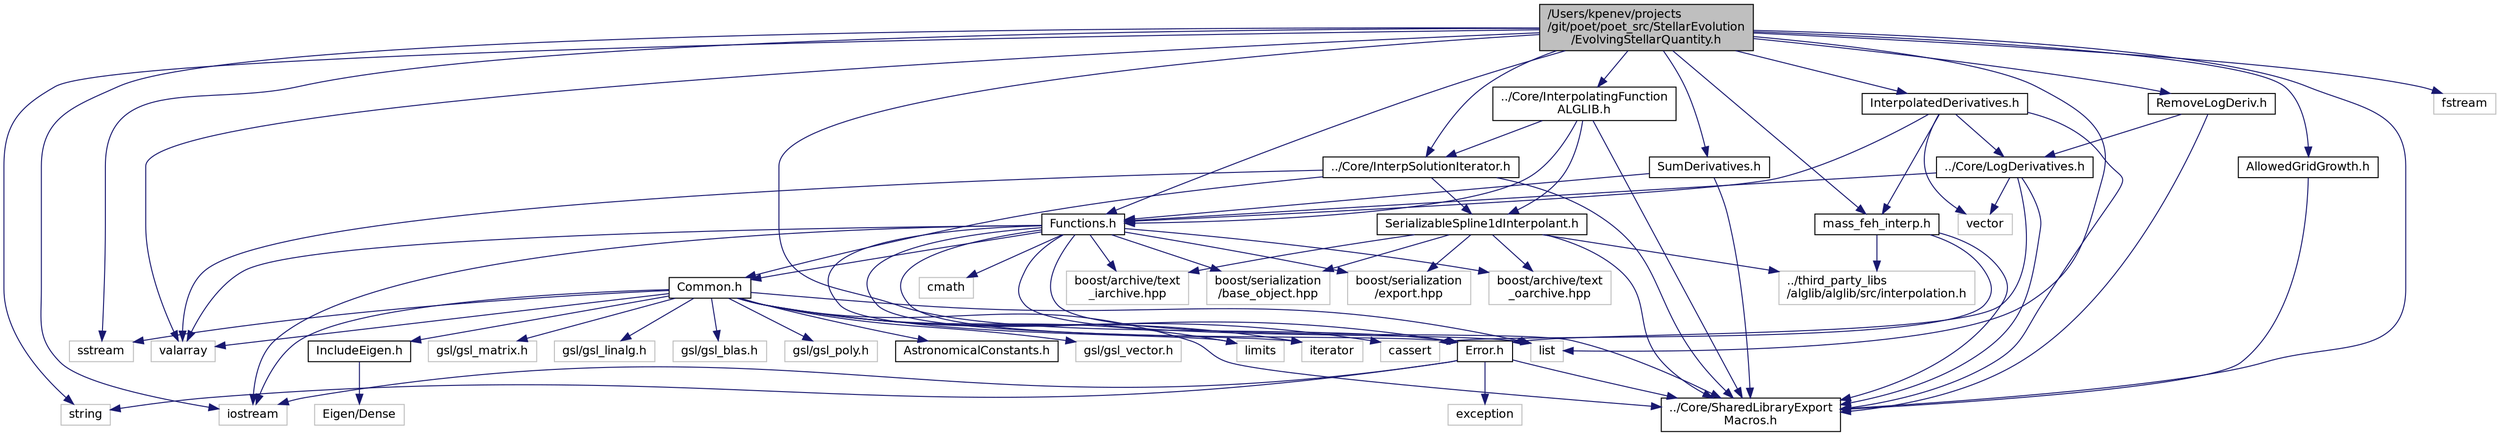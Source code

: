 digraph "/Users/kpenev/projects/git/poet/poet_src/StellarEvolution/EvolvingStellarQuantity.h"
{
 // INTERACTIVE_SVG=YES
  edge [fontname="Helvetica",fontsize="12",labelfontname="Helvetica",labelfontsize="12"];
  node [fontname="Helvetica",fontsize="12",shape=record];
  Node0 [label="/Users/kpenev/projects\l/git/poet/poet_src/StellarEvolution\l/EvolvingStellarQuantity.h",height=0.2,width=0.4,color="black", fillcolor="grey75", style="filled", fontcolor="black"];
  Node0 -> Node1 [color="midnightblue",fontsize="12",style="solid",fontname="Helvetica"];
  Node1 [label="../Core/SharedLibraryExport\lMacros.h",height=0.2,width=0.4,color="black", fillcolor="white", style="filled",URL="$SharedLibraryExportMacros_8h_source.html"];
  Node0 -> Node2 [color="midnightblue",fontsize="12",style="solid",fontname="Helvetica"];
  Node2 [label="AllowedGridGrowth.h",height=0.2,width=0.4,color="black", fillcolor="white", style="filled",URL="$AllowedGridGrowth_8h.html",tooltip="Declares & defines a class describing how the mass-[Fe/H] interpolation grid is allowed to grow..."];
  Node2 -> Node1 [color="midnightblue",fontsize="12",style="solid",fontname="Helvetica"];
  Node0 -> Node3 [color="midnightblue",fontsize="12",style="solid",fontname="Helvetica"];
  Node3 [label="RemoveLogDeriv.h",height=0.2,width=0.4,color="black", fillcolor="white", style="filled",URL="$RemoveLogDeriv_8h.html",tooltip="Declares a class to switch from logarithmic to linear derivative. "];
  Node3 -> Node1 [color="midnightblue",fontsize="12",style="solid",fontname="Helvetica"];
  Node3 -> Node4 [color="midnightblue",fontsize="12",style="solid",fontname="Helvetica"];
  Node4 [label="../Core/LogDerivatives.h",height=0.2,width=0.4,color="black", fillcolor="white", style="filled",URL="$LogDerivatives_8h.html",tooltip="Declares a class for differentiating functions of log(arg) w.r.t. arg. "];
  Node4 -> Node1 [color="midnightblue",fontsize="12",style="solid",fontname="Helvetica"];
  Node4 -> Node5 [color="midnightblue",fontsize="12",style="solid",fontname="Helvetica"];
  Node5 [label="Functions.h",height=0.2,width=0.4,color="black", fillcolor="white", style="filled",URL="$Functions_8h.html",tooltip="A hierarchy of classes representing functions. "];
  Node5 -> Node1 [color="midnightblue",fontsize="12",style="solid",fontname="Helvetica"];
  Node5 -> Node6 [color="midnightblue",fontsize="12",style="solid",fontname="Helvetica"];
  Node6 [label="Common.h",height=0.2,width=0.4,color="black", fillcolor="white", style="filled",URL="$Core_2Common_8h.html",tooltip="Declaration of some general purpose utilities. "];
  Node6 -> Node7 [color="midnightblue",fontsize="12",style="solid",fontname="Helvetica"];
  Node7 [label="list",height=0.2,width=0.4,color="grey75", fillcolor="white", style="filled"];
  Node6 -> Node8 [color="midnightblue",fontsize="12",style="solid",fontname="Helvetica"];
  Node8 [label="valarray",height=0.2,width=0.4,color="grey75", fillcolor="white", style="filled"];
  Node6 -> Node9 [color="midnightblue",fontsize="12",style="solid",fontname="Helvetica"];
  Node9 [label="limits",height=0.2,width=0.4,color="grey75", fillcolor="white", style="filled"];
  Node6 -> Node10 [color="midnightblue",fontsize="12",style="solid",fontname="Helvetica"];
  Node10 [label="sstream",height=0.2,width=0.4,color="grey75", fillcolor="white", style="filled"];
  Node6 -> Node11 [color="midnightblue",fontsize="12",style="solid",fontname="Helvetica"];
  Node11 [label="iostream",height=0.2,width=0.4,color="grey75", fillcolor="white", style="filled"];
  Node6 -> Node12 [color="midnightblue",fontsize="12",style="solid",fontname="Helvetica"];
  Node12 [label="iterator",height=0.2,width=0.4,color="grey75", fillcolor="white", style="filled"];
  Node6 -> Node13 [color="midnightblue",fontsize="12",style="solid",fontname="Helvetica"];
  Node13 [label="gsl/gsl_vector.h",height=0.2,width=0.4,color="grey75", fillcolor="white", style="filled"];
  Node6 -> Node14 [color="midnightblue",fontsize="12",style="solid",fontname="Helvetica"];
  Node14 [label="gsl/gsl_matrix.h",height=0.2,width=0.4,color="grey75", fillcolor="white", style="filled"];
  Node6 -> Node15 [color="midnightblue",fontsize="12",style="solid",fontname="Helvetica"];
  Node15 [label="gsl/gsl_linalg.h",height=0.2,width=0.4,color="grey75", fillcolor="white", style="filled"];
  Node6 -> Node16 [color="midnightblue",fontsize="12",style="solid",fontname="Helvetica"];
  Node16 [label="gsl/gsl_blas.h",height=0.2,width=0.4,color="grey75", fillcolor="white", style="filled"];
  Node6 -> Node17 [color="midnightblue",fontsize="12",style="solid",fontname="Helvetica"];
  Node17 [label="gsl/gsl_poly.h",height=0.2,width=0.4,color="grey75", fillcolor="white", style="filled"];
  Node6 -> Node18 [color="midnightblue",fontsize="12",style="solid",fontname="Helvetica"];
  Node18 [label="cassert",height=0.2,width=0.4,color="grey75", fillcolor="white", style="filled"];
  Node6 -> Node1 [color="midnightblue",fontsize="12",style="solid",fontname="Helvetica"];
  Node6 -> Node19 [color="midnightblue",fontsize="12",style="solid",fontname="Helvetica"];
  Node19 [label="Error.h",height=0.2,width=0.4,color="black", fillcolor="white", style="filled",URL="$Error_8h.html",tooltip="Defines the exception hierarchy used by this code. "];
  Node19 -> Node1 [color="midnightblue",fontsize="12",style="solid",fontname="Helvetica"];
  Node19 -> Node11 [color="midnightblue",fontsize="12",style="solid",fontname="Helvetica"];
  Node19 -> Node20 [color="midnightblue",fontsize="12",style="solid",fontname="Helvetica"];
  Node20 [label="exception",height=0.2,width=0.4,color="grey75", fillcolor="white", style="filled"];
  Node19 -> Node21 [color="midnightblue",fontsize="12",style="solid",fontname="Helvetica"];
  Node21 [label="string",height=0.2,width=0.4,color="grey75", fillcolor="white", style="filled"];
  Node6 -> Node22 [color="midnightblue",fontsize="12",style="solid",fontname="Helvetica"];
  Node22 [label="AstronomicalConstants.h",height=0.2,width=0.4,color="black", fillcolor="white", style="filled",URL="$AstronomicalConstants_8h.html",tooltip="Defines various astronomical constants. "];
  Node6 -> Node23 [color="midnightblue",fontsize="12",style="solid",fontname="Helvetica"];
  Node23 [label="IncludeEigen.h",height=0.2,width=0.4,color="black", fillcolor="white", style="filled",URL="$IncludeEigen_8h_source.html"];
  Node23 -> Node24 [color="midnightblue",fontsize="12",style="solid",fontname="Helvetica"];
  Node24 [label="Eigen/Dense",height=0.2,width=0.4,color="grey75", fillcolor="white", style="filled"];
  Node5 -> Node19 [color="midnightblue",fontsize="12",style="solid",fontname="Helvetica"];
  Node5 -> Node25 [color="midnightblue",fontsize="12",style="solid",fontname="Helvetica"];
  Node25 [label="cmath",height=0.2,width=0.4,color="grey75", fillcolor="white", style="filled"];
  Node5 -> Node9 [color="midnightblue",fontsize="12",style="solid",fontname="Helvetica"];
  Node5 -> Node8 [color="midnightblue",fontsize="12",style="solid",fontname="Helvetica"];
  Node5 -> Node7 [color="midnightblue",fontsize="12",style="solid",fontname="Helvetica"];
  Node5 -> Node12 [color="midnightblue",fontsize="12",style="solid",fontname="Helvetica"];
  Node5 -> Node11 [color="midnightblue",fontsize="12",style="solid",fontname="Helvetica"];
  Node5 -> Node26 [color="midnightblue",fontsize="12",style="solid",fontname="Helvetica"];
  Node26 [label="boost/serialization\l/base_object.hpp",height=0.2,width=0.4,color="grey75", fillcolor="white", style="filled"];
  Node5 -> Node27 [color="midnightblue",fontsize="12",style="solid",fontname="Helvetica"];
  Node27 [label="boost/archive/text\l_oarchive.hpp",height=0.2,width=0.4,color="grey75", fillcolor="white", style="filled"];
  Node5 -> Node28 [color="midnightblue",fontsize="12",style="solid",fontname="Helvetica"];
  Node28 [label="boost/archive/text\l_iarchive.hpp",height=0.2,width=0.4,color="grey75", fillcolor="white", style="filled"];
  Node5 -> Node29 [color="midnightblue",fontsize="12",style="solid",fontname="Helvetica"];
  Node29 [label="boost/serialization\l/export.hpp",height=0.2,width=0.4,color="grey75", fillcolor="white", style="filled"];
  Node4 -> Node19 [color="midnightblue",fontsize="12",style="solid",fontname="Helvetica"];
  Node4 -> Node30 [color="midnightblue",fontsize="12",style="solid",fontname="Helvetica"];
  Node30 [label="vector",height=0.2,width=0.4,color="grey75", fillcolor="white", style="filled"];
  Node0 -> Node31 [color="midnightblue",fontsize="12",style="solid",fontname="Helvetica"];
  Node31 [label="SumDerivatives.h",height=0.2,width=0.4,color="black", fillcolor="white", style="filled",URL="$SumDerivatives_8h.html",tooltip="Declares & defines a class for the derivative of a quantity which is the sum of two other quantities..."];
  Node31 -> Node1 [color="midnightblue",fontsize="12",style="solid",fontname="Helvetica"];
  Node31 -> Node5 [color="midnightblue",fontsize="12",style="solid",fontname="Helvetica"];
  Node0 -> Node32 [color="midnightblue",fontsize="12",style="solid",fontname="Helvetica"];
  Node32 [label="InterpolatedDerivatives.h",height=0.2,width=0.4,color="black", fillcolor="white", style="filled",URL="$InterpolatedDerivatives_8h_source.html"];
  Node32 -> Node1 [color="midnightblue",fontsize="12",style="solid",fontname="Helvetica"];
  Node32 -> Node33 [color="midnightblue",fontsize="12",style="solid",fontname="Helvetica"];
  Node33 [label="mass_feh_interp.h",height=0.2,width=0.4,color="black", fillcolor="white", style="filled",URL="$mass__feh__interp_8h.html",tooltip="Define a single function performing mass-[Fe/H] interpolations. "];
  Node33 -> Node1 [color="midnightblue",fontsize="12",style="solid",fontname="Helvetica"];
  Node33 -> Node34 [color="midnightblue",fontsize="12",style="solid",fontname="Helvetica"];
  Node34 [label="../third_party_libs\l/alglib/alglib/src/interpolation.h",height=0.2,width=0.4,color="grey75", fillcolor="white", style="filled"];
  Node33 -> Node18 [color="midnightblue",fontsize="12",style="solid",fontname="Helvetica"];
  Node32 -> Node4 [color="midnightblue",fontsize="12",style="solid",fontname="Helvetica"];
  Node32 -> Node5 [color="midnightblue",fontsize="12",style="solid",fontname="Helvetica"];
  Node32 -> Node30 [color="midnightblue",fontsize="12",style="solid",fontname="Helvetica"];
  Node0 -> Node33 [color="midnightblue",fontsize="12",style="solid",fontname="Helvetica"];
  Node0 -> Node5 [color="midnightblue",fontsize="12",style="solid",fontname="Helvetica"];
  Node0 -> Node35 [color="midnightblue",fontsize="12",style="solid",fontname="Helvetica"];
  Node35 [label="../Core/InterpSolutionIterator.h",height=0.2,width=0.4,color="black", fillcolor="white", style="filled",URL="$InterpSolutionIterator_8h_source.html"];
  Node35 -> Node1 [color="midnightblue",fontsize="12",style="solid",fontname="Helvetica"];
  Node35 -> Node36 [color="midnightblue",fontsize="12",style="solid",fontname="Helvetica"];
  Node36 [label="SerializableSpline1dInterpolant.h",height=0.2,width=0.4,color="black", fillcolor="white", style="filled",URL="$SerializableSpline1dInterpolant_8h_source.html"];
  Node36 -> Node1 [color="midnightblue",fontsize="12",style="solid",fontname="Helvetica"];
  Node36 -> Node34 [color="midnightblue",fontsize="12",style="solid",fontname="Helvetica"];
  Node36 -> Node26 [color="midnightblue",fontsize="12",style="solid",fontname="Helvetica"];
  Node36 -> Node27 [color="midnightblue",fontsize="12",style="solid",fontname="Helvetica"];
  Node36 -> Node28 [color="midnightblue",fontsize="12",style="solid",fontname="Helvetica"];
  Node36 -> Node29 [color="midnightblue",fontsize="12",style="solid",fontname="Helvetica"];
  Node35 -> Node6 [color="midnightblue",fontsize="12",style="solid",fontname="Helvetica"];
  Node35 -> Node8 [color="midnightblue",fontsize="12",style="solid",fontname="Helvetica"];
  Node0 -> Node37 [color="midnightblue",fontsize="12",style="solid",fontname="Helvetica"];
  Node37 [label="../Core/InterpolatingFunction\lALGLIB.h",height=0.2,width=0.4,color="black", fillcolor="white", style="filled",URL="$InterpolatingFunctionALGLIB_8h_source.html"];
  Node37 -> Node1 [color="midnightblue",fontsize="12",style="solid",fontname="Helvetica"];
  Node37 -> Node5 [color="midnightblue",fontsize="12",style="solid",fontname="Helvetica"];
  Node37 -> Node36 [color="midnightblue",fontsize="12",style="solid",fontname="Helvetica"];
  Node37 -> Node35 [color="midnightblue",fontsize="12",style="solid",fontname="Helvetica"];
  Node0 -> Node19 [color="midnightblue",fontsize="12",style="solid",fontname="Helvetica"];
  Node0 -> Node8 [color="midnightblue",fontsize="12",style="solid",fontname="Helvetica"];
  Node0 -> Node7 [color="midnightblue",fontsize="12",style="solid",fontname="Helvetica"];
  Node0 -> Node21 [color="midnightblue",fontsize="12",style="solid",fontname="Helvetica"];
  Node0 -> Node11 [color="midnightblue",fontsize="12",style="solid",fontname="Helvetica"];
  Node0 -> Node38 [color="midnightblue",fontsize="12",style="solid",fontname="Helvetica"];
  Node38 [label="fstream",height=0.2,width=0.4,color="grey75", fillcolor="white", style="filled"];
  Node0 -> Node10 [color="midnightblue",fontsize="12",style="solid",fontname="Helvetica"];
}
